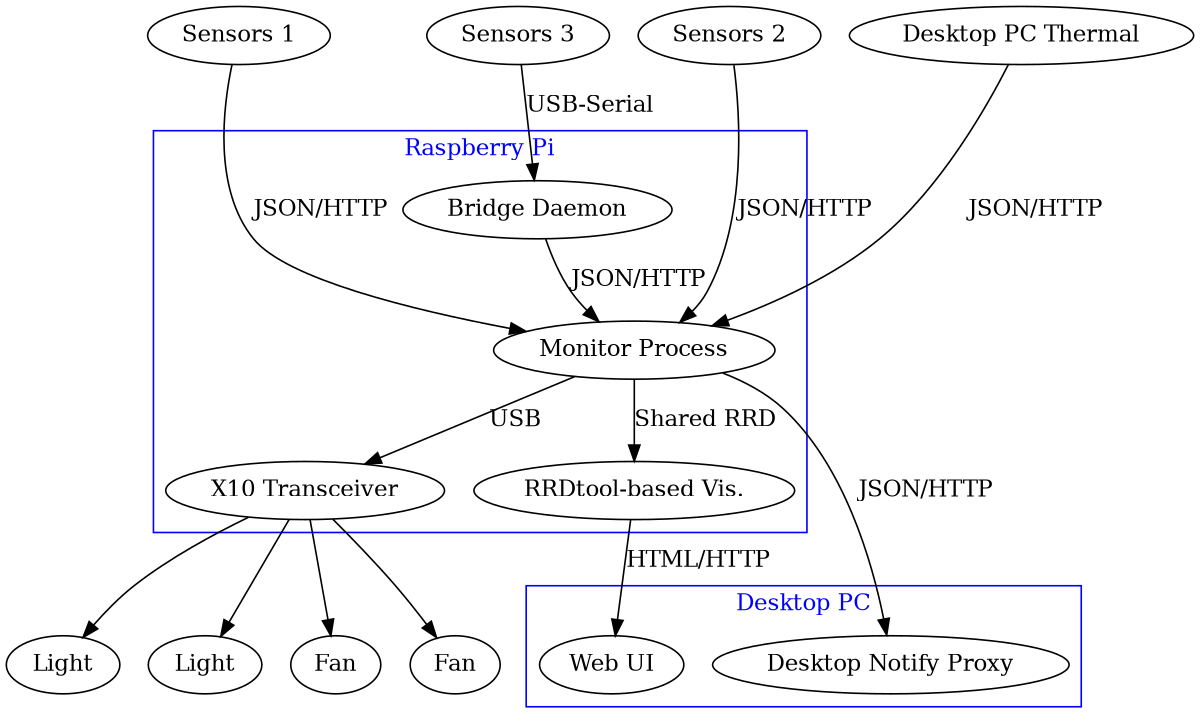 digraph network_architecture {
    size="8,5";

    {
        rank=same;
        node_1 [label="Sensors 1"];
        node_2 [label="Sensors 2"];
        node_3 [label="Sensors 3"];
        pc[label="Desktop PC Thermal"];
    }

    node_1 -> monitor [label="JSON/HTTP"];
    node_2 -> monitor [label="JSON/HTTP"];
    node_3 -> usb_bridge [label="USB-Serial"];
    usb_bridge -> monitor [label="JSON/HTTP"];
    pc -> monitor [label="JSON/HTTP"];

    subgraph cluster_raspi {
    color=blue;
    fontcolor=blue;
    label = "Raspberry Pi";


    monitor -> x10 [label="USB" labelURL="http://m.lemays.org/projects/x10-cm19a-linux-driver"];
    monitor -> rrdd [label="Shared RRD", labelURL="https://github.com/commx/python-rrdtool"];

    monitor [label="Monitor Process"];
    usb_bridge [label="Bridge Daemon"];
    rrdd [label="RRDtool-based Vis."];

    x10 [label="X10 Transceiver"];
    }

    subgraph cluster_pc {
    color=blue;
    fontcolor=blue;
    label = "Desktop PC";

        webui [label="Web UI"];
        libnotifyd [label="Desktop Notify Proxy", labelURL="http://www.cmdln.org/2008/12/18/simple-network-popup-with-python-and-libnotify/"];
    }

    rrdd -> webui [label="HTML/HTTP"];
    monitor -> libnotifyd [label="JSON/HTTP"];

    light_1 [label="Light"];
    light_2 [label="Light"];
    fan_1 [label="Fan"];
    fan_2 [label="Fan"];

    x10 -> light_1
    x10 -> light_2
    x10 -> fan_1
    x10 -> fan_2
}

